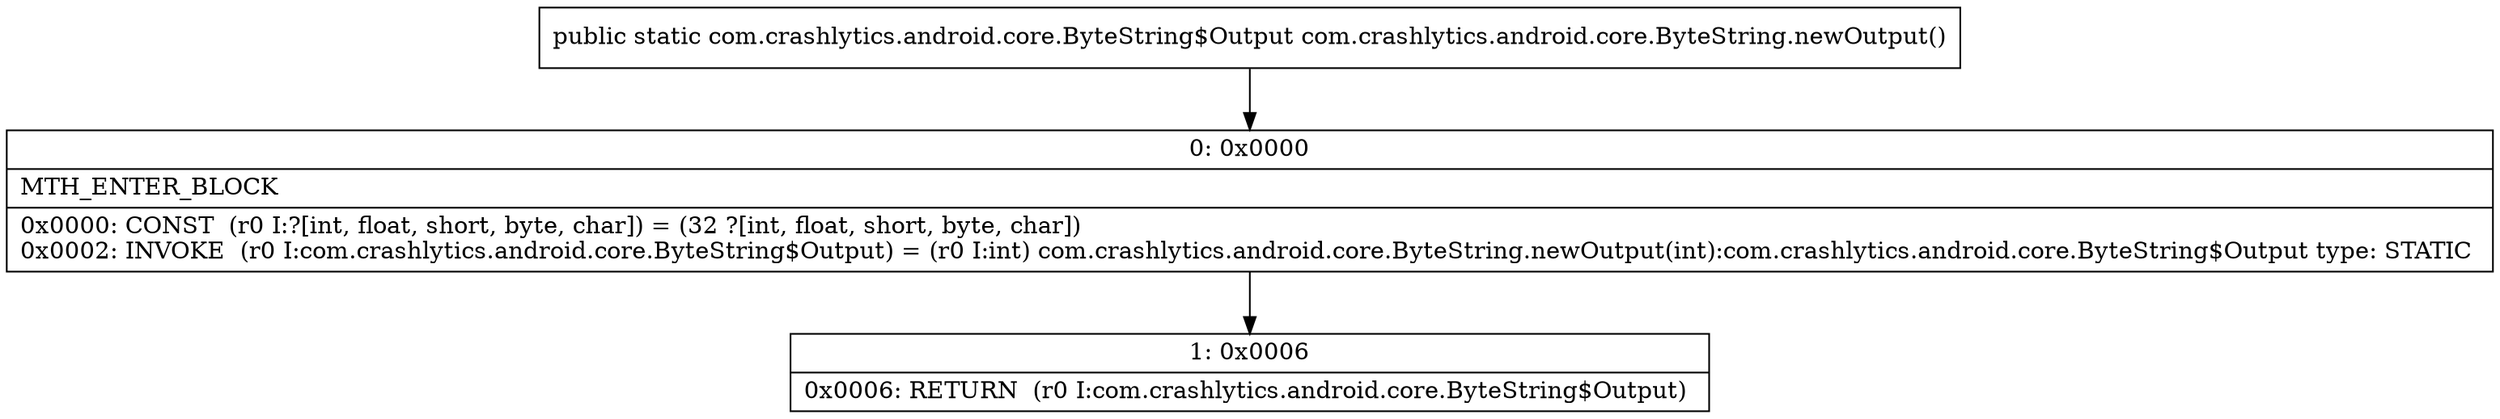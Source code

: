 digraph "CFG forcom.crashlytics.android.core.ByteString.newOutput()Lcom\/crashlytics\/android\/core\/ByteString$Output;" {
Node_0 [shape=record,label="{0\:\ 0x0000|MTH_ENTER_BLOCK\l|0x0000: CONST  (r0 I:?[int, float, short, byte, char]) = (32 ?[int, float, short, byte, char]) \l0x0002: INVOKE  (r0 I:com.crashlytics.android.core.ByteString$Output) = (r0 I:int) com.crashlytics.android.core.ByteString.newOutput(int):com.crashlytics.android.core.ByteString$Output type: STATIC \l}"];
Node_1 [shape=record,label="{1\:\ 0x0006|0x0006: RETURN  (r0 I:com.crashlytics.android.core.ByteString$Output) \l}"];
MethodNode[shape=record,label="{public static com.crashlytics.android.core.ByteString$Output com.crashlytics.android.core.ByteString.newOutput() }"];
MethodNode -> Node_0;
Node_0 -> Node_1;
}

